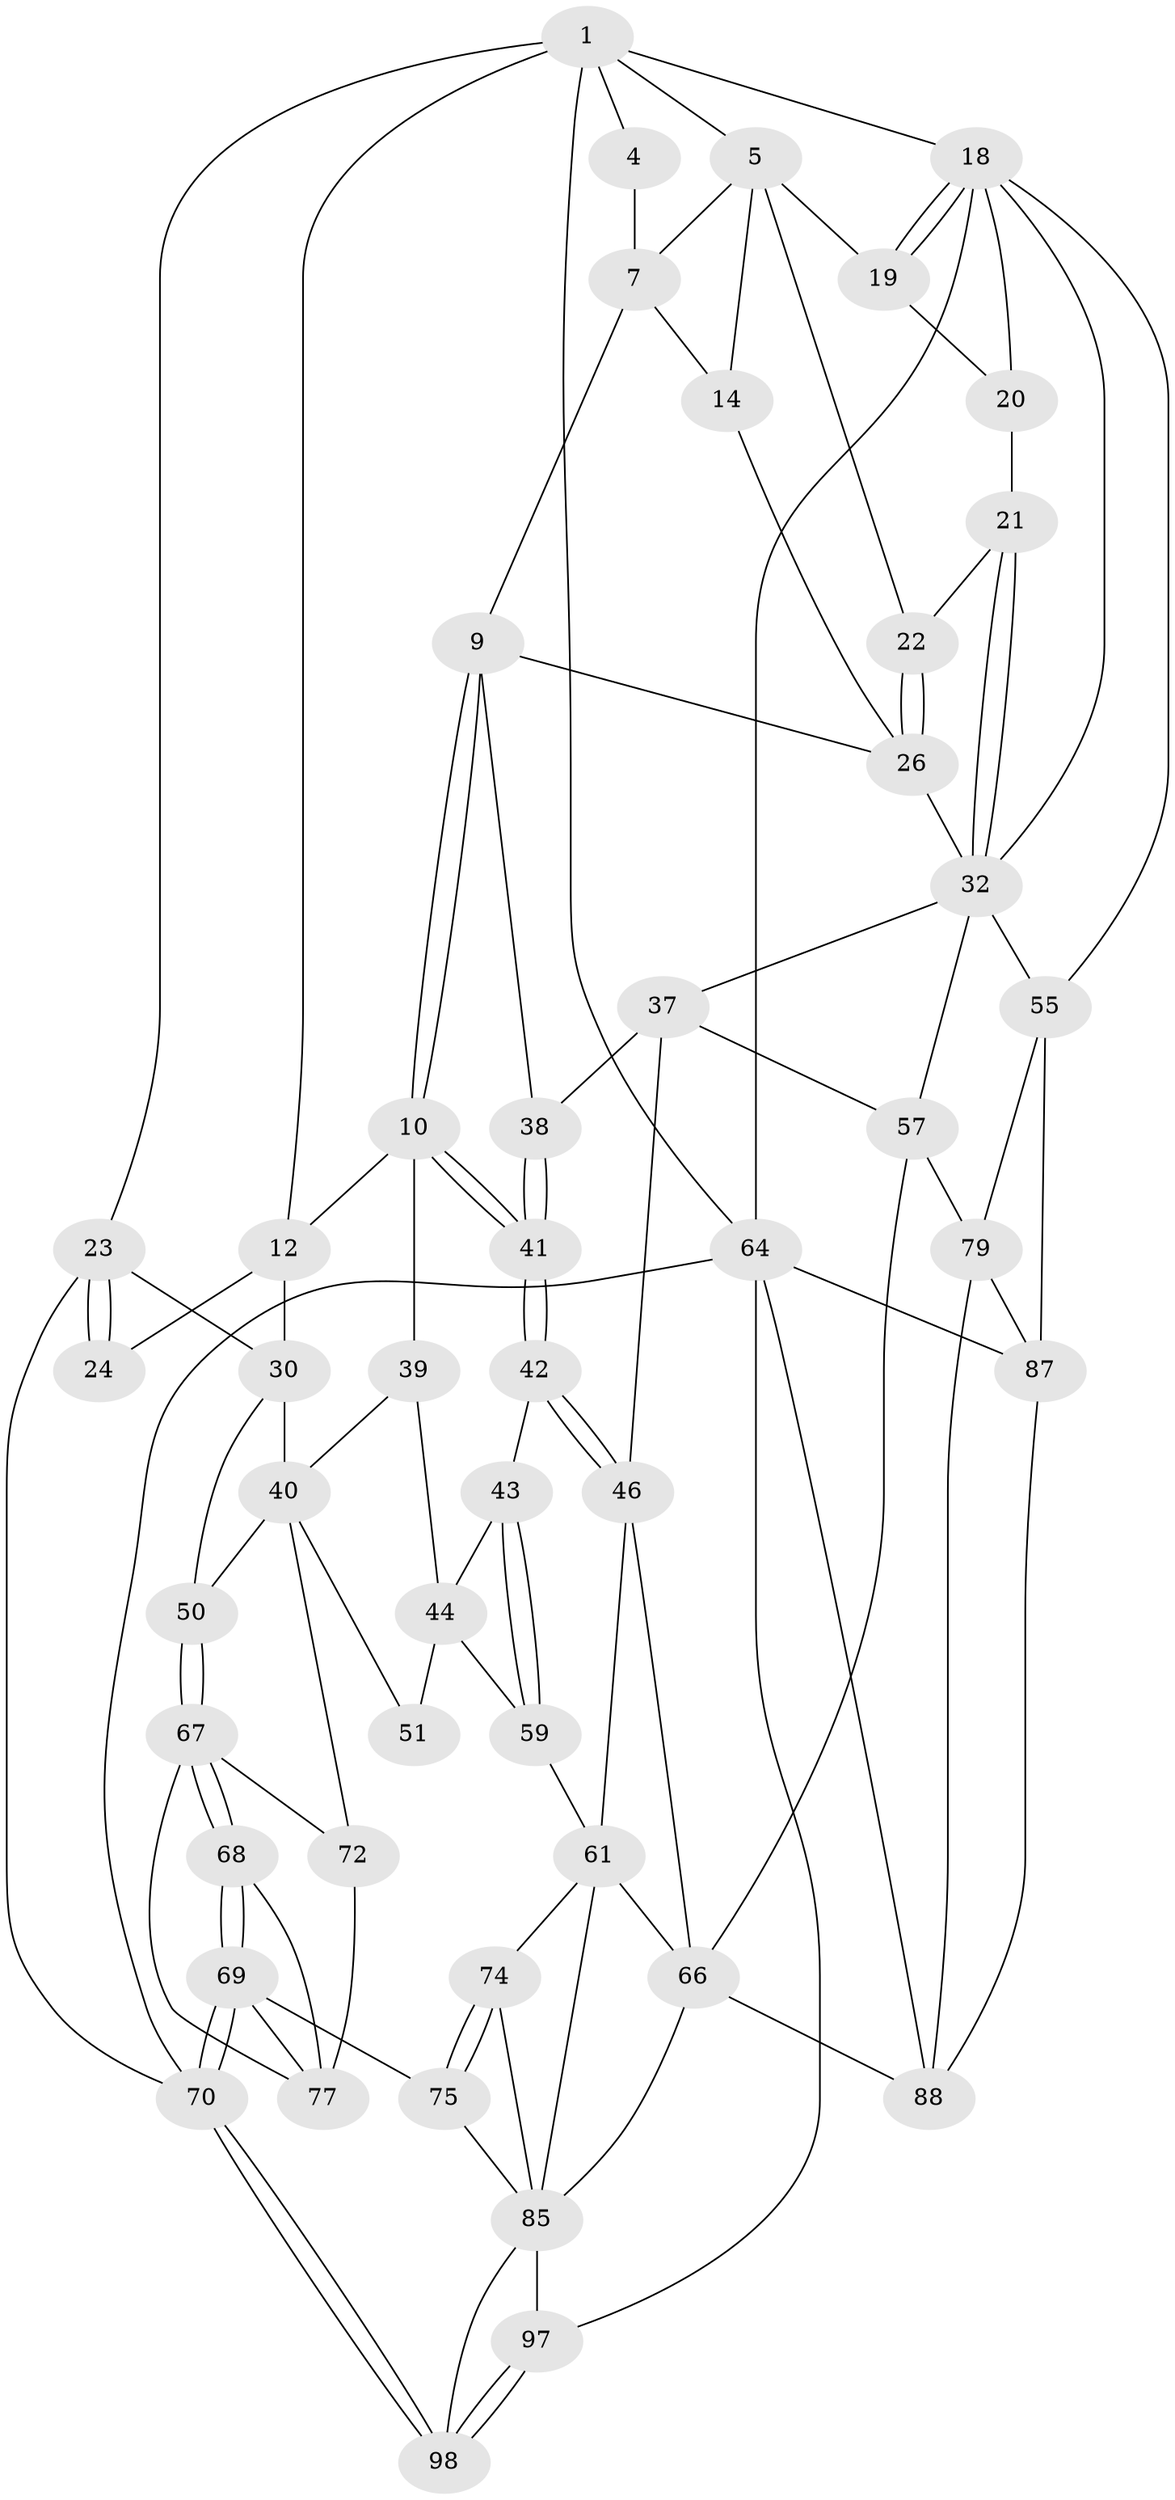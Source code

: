 // original degree distribution, {3: 0.020202020202020204, 6: 0.21212121212121213, 5: 0.5252525252525253, 4: 0.24242424242424243}
// Generated by graph-tools (version 1.1) at 2025/17/03/09/25 04:17:10]
// undirected, 49 vertices, 110 edges
graph export_dot {
graph [start="1"]
  node [color=gray90,style=filled];
  1 [pos="+0.8115585457721722+0",super="+2"];
  4 [pos="+0.5660223718604505+0"];
  5 [pos="+0.8078155204840001+0.05471461149758022",super="+6+16"];
  7 [pos="+0.5961323671524724+0",super="+8"];
  9 [pos="+0.5199394011371854+0.21848335655481796",super="+29"];
  10 [pos="+0.4220874791285981+0.25343353436551225",super="+11"];
  12 [pos="+0.36736444103689103+0.19038193001355877",super="+25+13"];
  14 [pos="+0.681980727755047+0.15958851973856714",super="+15"];
  18 [pos="+1+0",super="+28"];
  19 [pos="+0.872701422960936+0.10678390158003292"];
  20 [pos="+0.8980781873045088+0.19267494298694723"];
  21 [pos="+0.8663322334496706+0.2556965510296465"];
  22 [pos="+0.779837516676566+0.2564819847263228"];
  23 [pos="+0+0.24079367293098342"];
  24 [pos="+0.07348425574907784+0.11592674882121763"];
  26 [pos="+0.7419127710834652+0.31071288649565104",super="+27"];
  30 [pos="+0.11856225342916896+0.339116195676607",super="+31"];
  32 [pos="+0.9452667086955964+0.37999274305641534",super="+33"];
  37 [pos="+0.6702638098746402+0.40945909896414695",super="+47"];
  38 [pos="+0.6728715963572149+0.3596270489157703"];
  39 [pos="+0.33479847222983494+0.3839489159036327"];
  40 [pos="+0.19665245337451373+0.4023530599971505",super="+49"];
  41 [pos="+0.47880672205098695+0.3339432343326713"];
  42 [pos="+0.5458148825541655+0.4941271400686077"];
  43 [pos="+0.44192780329946024+0.532479111522737"];
  44 [pos="+0.36572007113626226+0.47793839071702227",super="+45+53"];
  46 [pos="+0.6083625872808521+0.5382448712982185",super="+60"];
  50 [pos="+0+0.4359347137444411"];
  51 [pos="+0.23974363978708915+0.5713725287658452"];
  55 [pos="+1+0.6874694647610957",super="+82"];
  57 [pos="+0.896330634529812+0.6693814378549787",super="+58"];
  59 [pos="+0.36306686036507496+0.6423887496923176"];
  61 [pos="+0.5909120714427987+0.6964451995855953",super="+62"];
  64 [pos="+1+1",super="+94"];
  66 [pos="+0.6505429853082058+0.7382903775064902",super="+90"];
  67 [pos="+0+0.5517960524665799",super="+73"];
  68 [pos="+0+0.7779122144548715"];
  69 [pos="+0+0.9356040206206893",super="+76"];
  70 [pos="+0+1"];
  72 [pos="+0.047118160090152655+0.6208942683692512",super="+78"];
  74 [pos="+0.3790016131700149+0.7372231556594143"];
  75 [pos="+0.20774464098831952+0.8481135492684433"];
  77 [pos="+0.1651594632593519+0.7844632222045683",super="+81"];
  79 [pos="+0.8746363331057229+0.8016217902431677",super="+83+80"];
  85 [pos="+0.4588722835670235+0.8674032592219466",super="+86+95"];
  87 [pos="+0.829199067226161+0.9105296481945924",super="+92"];
  88 [pos="+0.8191660499994686+0.9064015444115767",super="+93"];
  97 [pos="+0.4809750125241602+1"];
  98 [pos="+0.28028983803942537+1"];
  1 -- 5;
  1 -- 64;
  1 -- 18;
  1 -- 4;
  1 -- 23;
  1 -- 12;
  4 -- 7;
  5 -- 14 [weight=2];
  5 -- 7;
  5 -- 19;
  5 -- 22;
  7 -- 9;
  7 -- 14;
  9 -- 10;
  9 -- 10;
  9 -- 38;
  9 -- 26;
  10 -- 41;
  10 -- 41;
  10 -- 12;
  10 -- 39;
  12 -- 24 [weight=2];
  12 -- 30;
  14 -- 26;
  18 -- 19;
  18 -- 19;
  18 -- 32;
  18 -- 64;
  18 -- 20;
  18 -- 55;
  19 -- 20;
  20 -- 21;
  21 -- 22;
  21 -- 32;
  21 -- 32;
  22 -- 26;
  22 -- 26;
  23 -- 24;
  23 -- 24;
  23 -- 70;
  23 -- 30;
  26 -- 32;
  30 -- 40;
  30 -- 50;
  32 -- 37 [weight=2];
  32 -- 55;
  32 -- 57;
  37 -- 38;
  37 -- 46;
  37 -- 57;
  38 -- 41;
  38 -- 41;
  39 -- 40;
  39 -- 44;
  40 -- 51;
  40 -- 50;
  40 -- 72 [weight=2];
  41 -- 42;
  41 -- 42;
  42 -- 43;
  42 -- 46;
  42 -- 46;
  43 -- 44;
  43 -- 59;
  43 -- 59;
  44 -- 51 [weight=2];
  44 -- 59;
  46 -- 66;
  46 -- 61;
  50 -- 67;
  50 -- 67;
  55 -- 87;
  55 -- 79;
  57 -- 79 [weight=2];
  57 -- 66;
  59 -- 61;
  61 -- 66;
  61 -- 85;
  61 -- 74;
  64 -- 70;
  64 -- 97;
  64 -- 87;
  64 -- 88;
  66 -- 85;
  66 -- 88;
  67 -- 68;
  67 -- 68;
  67 -- 72;
  67 -- 77;
  68 -- 69;
  68 -- 69;
  68 -- 77;
  69 -- 70;
  69 -- 70;
  69 -- 75;
  69 -- 77;
  70 -- 98;
  70 -- 98;
  72 -- 77;
  74 -- 75;
  74 -- 75;
  74 -- 85;
  75 -- 85;
  79 -- 87;
  79 -- 88;
  85 -- 98;
  85 -- 97;
  87 -- 88;
  97 -- 98;
  97 -- 98;
}
